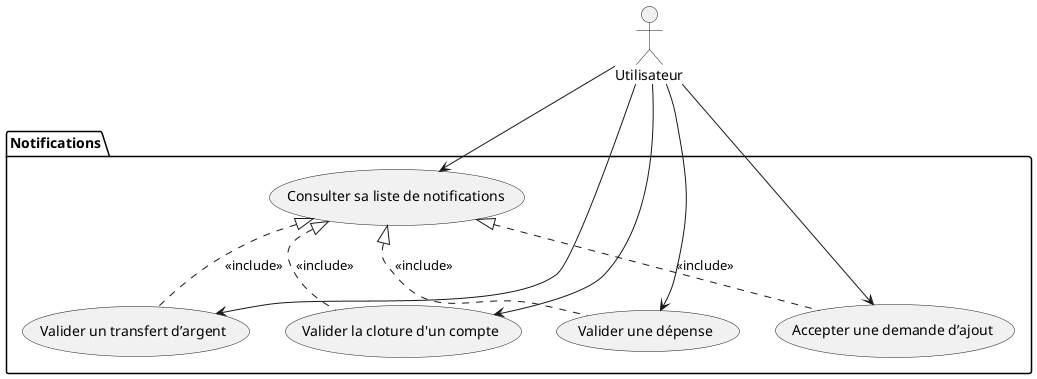 @startuml Gestion des dépenses

actor "Utilisateur" as User

package Notifications {
		usecase "Consulter sa liste de notifications" as cln
		usecase "Valider un transfert d’argent" as vuta
		usecase "Valider la cloture d'un compte" as vcc
		usecase "Valider une dépense" as vud
		usecase "Accepter une demande d’ajout" as auda

		cln <|.. auda : <<include>>
		cln <|.. vud : <<include>>
		cln <|.. vcc : <<include>>
		cln <|.. vuta : <<include>>

}

User --> cln
User --> auda
User --> vud
User --> vcc
User --> vuta

@enduml